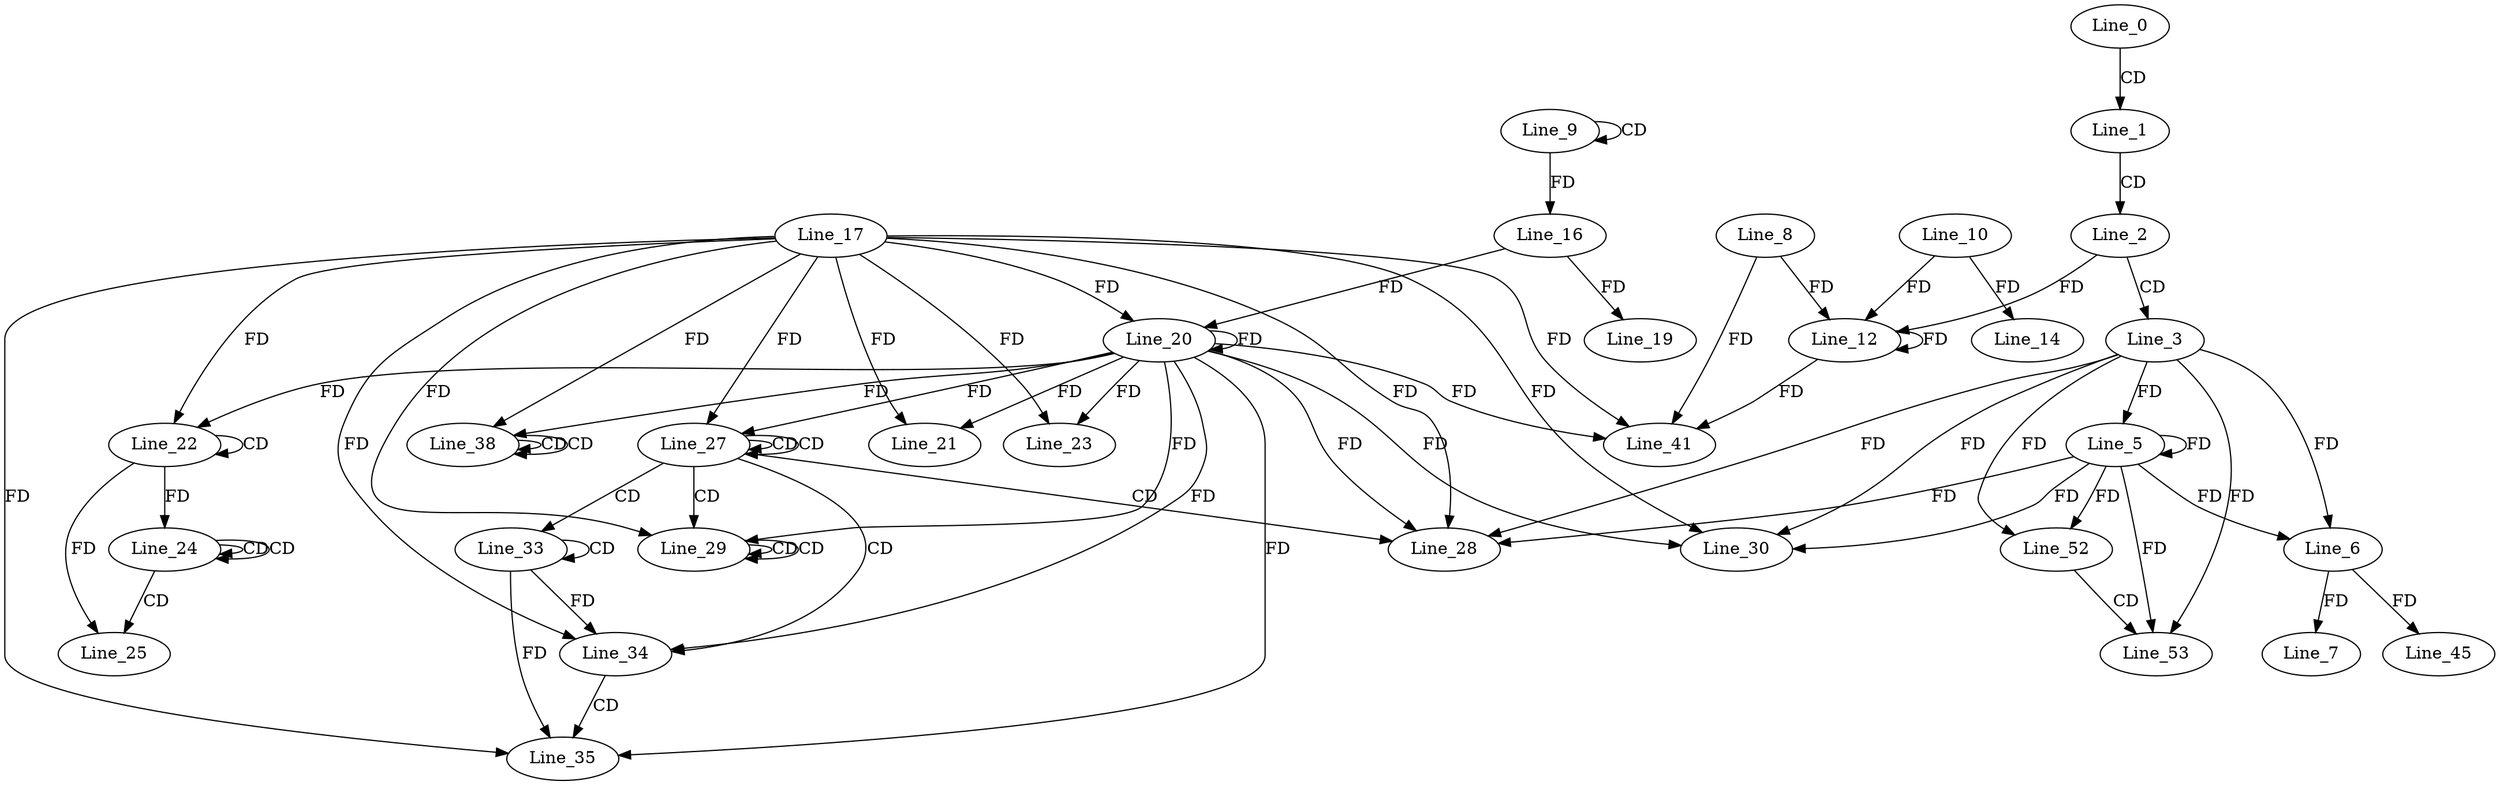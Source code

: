 digraph G {
  Line_0;
  Line_1;
  Line_2;
  Line_3;
  Line_5;
  Line_5;
  Line_6;
  Line_6;
  Line_7;
  Line_9;
  Line_9;
  Line_8;
  Line_12;
  Line_12;
  Line_10;
  Line_14;
  Line_16;
  Line_16;
  Line_19;
  Line_17;
  Line_20;
  Line_20;
  Line_21;
  Line_22;
  Line_22;
  Line_23;
  Line_24;
  Line_24;
  Line_24;
  Line_25;
  Line_27;
  Line_27;
  Line_27;
  Line_28;
  Line_29;
  Line_29;
  Line_29;
  Line_30;
  Line_30;
  Line_33;
  Line_33;
  Line_34;
  Line_34;
  Line_35;
  Line_38;
  Line_38;
  Line_38;
  Line_41;
  Line_41;
  Line_45;
  Line_52;
  Line_53;
  Line_0 -> Line_1 [ label="CD" ];
  Line_1 -> Line_2 [ label="CD" ];
  Line_2 -> Line_3 [ label="CD" ];
  Line_3 -> Line_5 [ label="FD" ];
  Line_5 -> Line_5 [ label="FD" ];
  Line_3 -> Line_6 [ label="FD" ];
  Line_5 -> Line_6 [ label="FD" ];
  Line_6 -> Line_7 [ label="FD" ];
  Line_9 -> Line_9 [ label="CD" ];
  Line_8 -> Line_12 [ label="FD" ];
  Line_12 -> Line_12 [ label="FD" ];
  Line_2 -> Line_12 [ label="FD" ];
  Line_10 -> Line_12 [ label="FD" ];
  Line_10 -> Line_14 [ label="FD" ];
  Line_9 -> Line_16 [ label="FD" ];
  Line_16 -> Line_19 [ label="FD" ];
  Line_17 -> Line_20 [ label="FD" ];
  Line_20 -> Line_20 [ label="FD" ];
  Line_16 -> Line_20 [ label="FD" ];
  Line_17 -> Line_21 [ label="FD" ];
  Line_20 -> Line_21 [ label="FD" ];
  Line_22 -> Line_22 [ label="CD" ];
  Line_17 -> Line_22 [ label="FD" ];
  Line_20 -> Line_22 [ label="FD" ];
  Line_17 -> Line_23 [ label="FD" ];
  Line_20 -> Line_23 [ label="FD" ];
  Line_24 -> Line_24 [ label="CD" ];
  Line_24 -> Line_24 [ label="CD" ];
  Line_22 -> Line_24 [ label="FD" ];
  Line_24 -> Line_25 [ label="CD" ];
  Line_22 -> Line_25 [ label="FD" ];
  Line_27 -> Line_27 [ label="CD" ];
  Line_27 -> Line_27 [ label="CD" ];
  Line_17 -> Line_27 [ label="FD" ];
  Line_20 -> Line_27 [ label="FD" ];
  Line_27 -> Line_28 [ label="CD" ];
  Line_3 -> Line_28 [ label="FD" ];
  Line_5 -> Line_28 [ label="FD" ];
  Line_17 -> Line_28 [ label="FD" ];
  Line_20 -> Line_28 [ label="FD" ];
  Line_27 -> Line_29 [ label="CD" ];
  Line_29 -> Line_29 [ label="CD" ];
  Line_29 -> Line_29 [ label="CD" ];
  Line_17 -> Line_29 [ label="FD" ];
  Line_20 -> Line_29 [ label="FD" ];
  Line_3 -> Line_30 [ label="FD" ];
  Line_5 -> Line_30 [ label="FD" ];
  Line_17 -> Line_30 [ label="FD" ];
  Line_20 -> Line_30 [ label="FD" ];
  Line_27 -> Line_33 [ label="CD" ];
  Line_33 -> Line_33 [ label="CD" ];
  Line_27 -> Line_34 [ label="CD" ];
  Line_33 -> Line_34 [ label="FD" ];
  Line_17 -> Line_34 [ label="FD" ];
  Line_20 -> Line_34 [ label="FD" ];
  Line_34 -> Line_35 [ label="CD" ];
  Line_17 -> Line_35 [ label="FD" ];
  Line_20 -> Line_35 [ label="FD" ];
  Line_33 -> Line_35 [ label="FD" ];
  Line_38 -> Line_38 [ label="CD" ];
  Line_38 -> Line_38 [ label="CD" ];
  Line_17 -> Line_38 [ label="FD" ];
  Line_20 -> Line_38 [ label="FD" ];
  Line_8 -> Line_41 [ label="FD" ];
  Line_12 -> Line_41 [ label="FD" ];
  Line_17 -> Line_41 [ label="FD" ];
  Line_20 -> Line_41 [ label="FD" ];
  Line_6 -> Line_45 [ label="FD" ];
  Line_3 -> Line_52 [ label="FD" ];
  Line_5 -> Line_52 [ label="FD" ];
  Line_52 -> Line_53 [ label="CD" ];
  Line_3 -> Line_53 [ label="FD" ];
  Line_5 -> Line_53 [ label="FD" ];
}
